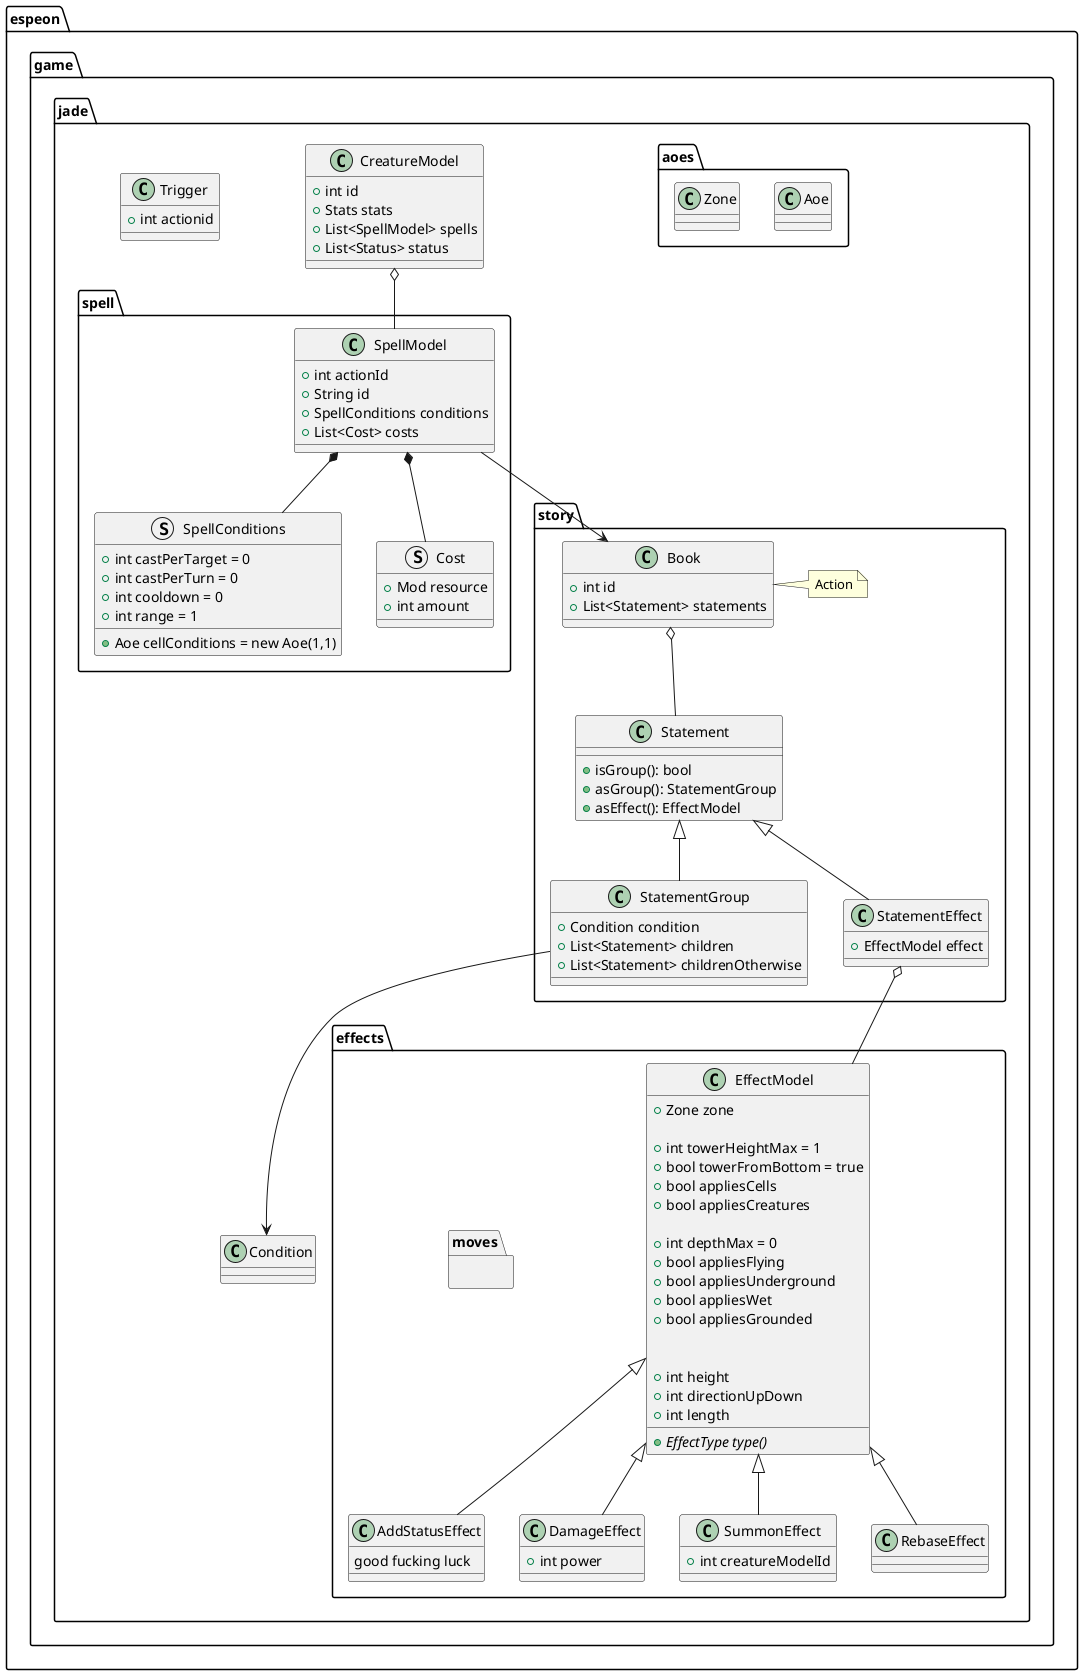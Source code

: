 @startuml mdd

package espeon.game.jade {

	package story {
		class Book {
			+int id
			+List<Statement> statements
		}
		note right: Action
		Book o-- Statement
		class Statement {
			+isGroup(): bool
			+asGroup(): StatementGroup
			+asEffect(): EffectModel
		}
		class StatementGroup {
			+Condition condition
			+List<Statement> children
			+List<Statement> childrenOtherwise
		}
		class StatementEffect {
			+EffectModel effect
		}
		Statement <|-- StatementEffect
		Statement <|-- StatementGroup
	}

	class CreatureModel {
		+int id
		+Stats stats
		+List<SpellModel> spells
		+List<Status> status
	}
	
	

	package spell {
		class SpellModel {
			+int actionId
			+String id
			+SpellConditions conditions
			+List<Cost> costs
		}
		CreatureModel o-- SpellModel
		' SpellModel o-- Book
		SpellModel --> Book

		struct SpellConditions {
			+Aoe cellConditions = new Aoe(1,1)
			+int castPerTarget = 0
			+int castPerTurn = 0
			+int cooldown = 0
			+int range = 1
		}
		SpellModel *-- SpellConditions
		struct Cost {
			+Mod resource
			+int amount
		}
		SpellModel *-- Cost

	}

	
	package effects {
		class EffectModel {
			+Zone zone
			
			+int towerHeightMax = 1
			+bool towerFromBottom = true
			+bool appliesCells
			+bool appliesCreatures

			+int depthMax = 0
			+bool appliesFlying
			+bool appliesUnderground
			+bool appliesWet
			+bool appliesGrounded


			+int height
			+int directionUpDown
			+int length

			{abstract} +EffectType type()
		}
		StatementEffect o-- EffectModel

		class AddStatusEffect {
			good fucking luck
		}
		class DamageEffect {
			+int power
		}
		class SummonEffect {
			+int creatureModelId
		}
		class RebaseEffect {

		}

		EffectModel <|-- AddStatusEffect
		EffectModel <|-- DamageEffect
		EffectModel <|-- SummonEffect
		EffectModel <|-- RebaseEffect
		package moves {
			
		}
	}

	package aoes {
		class Aoe {}
		class Zone {}
	}

	class Condition {

	}
	StatementGroup --> Condition


	class Trigger {
		+int actionid
	}

}
